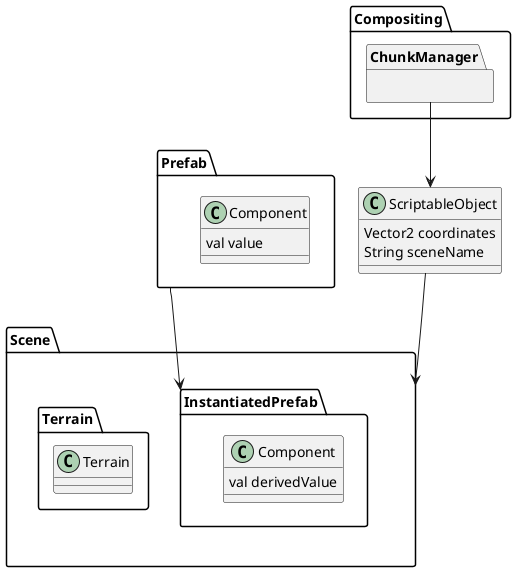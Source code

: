 @startuml

package Compositing.ChunkManager {

}

class ScriptableObject {
  Vector2 coordinates
  String sceneName
}

package Prefab {
  class Component {
    val value
  }
}

package Scene.InstantiatedPrefab {
  class Component {
    val derivedValue
  }
}

package Scene.Terrain {
  class Terrain
}

ChunkManager --> ScriptableObject

ScriptableObject --> Scene

Prefab --> InstantiatedPrefab

@enduml